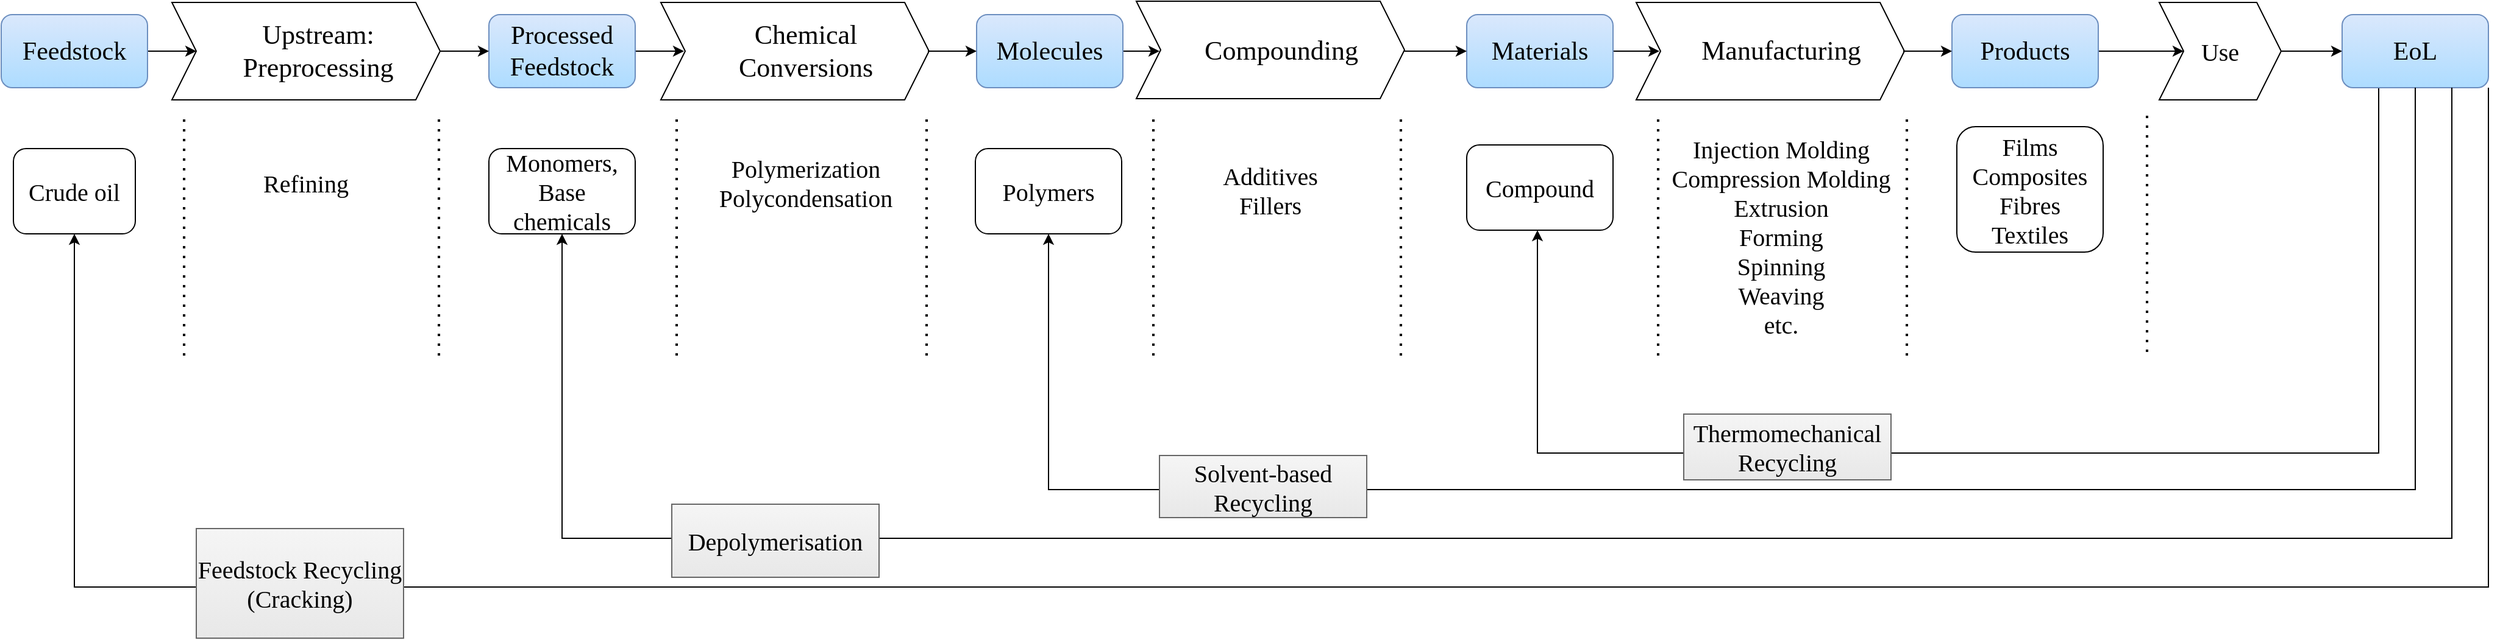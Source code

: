 <mxfile version="26.0.5">
  <diagram name="Seite-1" id="RHk6YtNKrsqP3Cbn3scz">
    <mxGraphModel dx="1861" dy="1358" grid="1" gridSize="10" guides="0" tooltips="1" connect="1" arrows="1" fold="1" page="1" pageScale="1" pageWidth="1169" pageHeight="827" math="0" shadow="0">
      <root>
        <mxCell id="0" />
        <mxCell id="1" parent="0" />
        <mxCell id="TyCHVnKsmJeXHlTLCL_k-11" value="" style="edgeStyle=orthogonalEdgeStyle;rounded=0;orthogonalLoop=1;jettySize=auto;html=1;" parent="1" source="TyCHVnKsmJeXHlTLCL_k-1" target="TyCHVnKsmJeXHlTLCL_k-6" edge="1">
          <mxGeometry relative="1" as="geometry" />
        </mxCell>
        <mxCell id="TyCHVnKsmJeXHlTLCL_k-1" value="Feedstock" style="rounded=1;whiteSpace=wrap;html=1;fontSize=21;fontFamily=Rubik light;fillColor=#DAE8FC;strokeColor=#6c8ebf;gradientColor=#ADDCFF;" parent="1" vertex="1">
          <mxGeometry x="40" y="160" width="120" height="60" as="geometry" />
        </mxCell>
        <mxCell id="TyCHVnKsmJeXHlTLCL_k-14" value="" style="edgeStyle=orthogonalEdgeStyle;rounded=0;orthogonalLoop=1;jettySize=auto;html=1;" parent="1" source="TyCHVnKsmJeXHlTLCL_k-2" target="TyCHVnKsmJeXHlTLCL_k-8" edge="1">
          <mxGeometry relative="1" as="geometry" />
        </mxCell>
        <mxCell id="TyCHVnKsmJeXHlTLCL_k-2" value="Processed Feedstock" style="rounded=1;whiteSpace=wrap;html=1;fontSize=21;fontFamily=Rubik light;fillColor=#DAE8FC;strokeColor=#6c8ebf;gradientColor=#ADDCFF;" parent="1" vertex="1">
          <mxGeometry x="440" y="160" width="120" height="60" as="geometry" />
        </mxCell>
        <mxCell id="TyCHVnKsmJeXHlTLCL_k-15" value="" style="edgeStyle=orthogonalEdgeStyle;rounded=0;orthogonalLoop=1;jettySize=auto;html=1;" parent="1" source="TyCHVnKsmJeXHlTLCL_k-3" target="TyCHVnKsmJeXHlTLCL_k-9" edge="1">
          <mxGeometry relative="1" as="geometry" />
        </mxCell>
        <mxCell id="TyCHVnKsmJeXHlTLCL_k-3" value="Molecules" style="rounded=1;whiteSpace=wrap;html=1;fontSize=21;fontFamily=Rubik light;fillColor=#DAE8FC;strokeColor=#6c8ebf;gradientColor=#ADDCFF;" parent="1" vertex="1">
          <mxGeometry x="840" y="160" width="120" height="60" as="geometry" />
        </mxCell>
        <mxCell id="TyCHVnKsmJeXHlTLCL_k-17" value="" style="edgeStyle=orthogonalEdgeStyle;rounded=0;orthogonalLoop=1;jettySize=auto;html=1;" parent="1" source="TyCHVnKsmJeXHlTLCL_k-4" target="TyCHVnKsmJeXHlTLCL_k-10" edge="1">
          <mxGeometry relative="1" as="geometry" />
        </mxCell>
        <mxCell id="TyCHVnKsmJeXHlTLCL_k-4" value="Materials" style="rounded=1;whiteSpace=wrap;html=1;fontSize=21;fontFamily=Rubik light;fillColor=#DAE8FC;strokeColor=#6c8ebf;gradientColor=#ADDCFF;" parent="1" vertex="1">
          <mxGeometry x="1242" y="160" width="120" height="60" as="geometry" />
        </mxCell>
        <mxCell id="TyCHVnKsmJeXHlTLCL_k-45" value="" style="edgeStyle=orthogonalEdgeStyle;rounded=0;orthogonalLoop=1;jettySize=auto;html=1;fontFamily=Rubik light;fontSize=20;fontColor=default;" parent="1" source="TyCHVnKsmJeXHlTLCL_k-5" target="TyCHVnKsmJeXHlTLCL_k-44" edge="1">
          <mxGeometry relative="1" as="geometry" />
        </mxCell>
        <mxCell id="TyCHVnKsmJeXHlTLCL_k-5" value="Products" style="rounded=1;whiteSpace=wrap;html=1;fontSize=21;fontFamily=Rubik light;fillColor=#DAE8FC;strokeColor=#6c8ebf;gradientColor=#ADDCFF;" parent="1" vertex="1">
          <mxGeometry x="1640" y="160" width="120" height="60" as="geometry" />
        </mxCell>
        <mxCell id="TyCHVnKsmJeXHlTLCL_k-12" value="" style="edgeStyle=orthogonalEdgeStyle;rounded=0;orthogonalLoop=1;jettySize=auto;html=1;" parent="1" source="TyCHVnKsmJeXHlTLCL_k-6" target="TyCHVnKsmJeXHlTLCL_k-2" edge="1">
          <mxGeometry relative="1" as="geometry" />
        </mxCell>
        <mxCell id="TyCHVnKsmJeXHlTLCL_k-6" value="Upstream: Preprocessing" style="text;html=1;align=center;verticalAlign=middle;whiteSpace=wrap;rounded=0;fontSize=22;fontFamily=Rubik light;" parent="1" vertex="1">
          <mxGeometry x="200" y="170" width="200" height="40" as="geometry" />
        </mxCell>
        <mxCell id="TyCHVnKsmJeXHlTLCL_k-13" value="" style="edgeStyle=orthogonalEdgeStyle;rounded=0;orthogonalLoop=1;jettySize=auto;html=1;" parent="1" source="TyCHVnKsmJeXHlTLCL_k-8" target="TyCHVnKsmJeXHlTLCL_k-3" edge="1">
          <mxGeometry relative="1" as="geometry" />
        </mxCell>
        <mxCell id="TyCHVnKsmJeXHlTLCL_k-8" value="Chemical Conversions" style="text;html=1;align=center;verticalAlign=middle;whiteSpace=wrap;rounded=0;fontSize=22;fontFamily=Rubik light;" parent="1" vertex="1">
          <mxGeometry x="600" y="170" width="200" height="40" as="geometry" />
        </mxCell>
        <mxCell id="TyCHVnKsmJeXHlTLCL_k-16" value="" style="edgeStyle=orthogonalEdgeStyle;rounded=0;orthogonalLoop=1;jettySize=auto;html=1;" parent="1" source="TyCHVnKsmJeXHlTLCL_k-9" target="TyCHVnKsmJeXHlTLCL_k-4" edge="1">
          <mxGeometry relative="1" as="geometry" />
        </mxCell>
        <mxCell id="TyCHVnKsmJeXHlTLCL_k-9" value="Compounding" style="text;html=1;align=center;verticalAlign=middle;whiteSpace=wrap;rounded=0;fontSize=22;fontFamily=Rubik light;" parent="1" vertex="1">
          <mxGeometry x="990" y="170" width="200" height="40" as="geometry" />
        </mxCell>
        <mxCell id="TyCHVnKsmJeXHlTLCL_k-18" value="" style="edgeStyle=orthogonalEdgeStyle;rounded=0;orthogonalLoop=1;jettySize=auto;html=1;" parent="1" source="TyCHVnKsmJeXHlTLCL_k-10" target="TyCHVnKsmJeXHlTLCL_k-5" edge="1">
          <mxGeometry relative="1" as="geometry" />
        </mxCell>
        <mxCell id="TyCHVnKsmJeXHlTLCL_k-10" value="Manufacturing" style="text;html=1;align=center;verticalAlign=middle;whiteSpace=wrap;rounded=0;fontSize=22;fontFamily=Rubik light;" parent="1" vertex="1">
          <mxGeometry x="1400" y="170" width="200" height="40" as="geometry" />
        </mxCell>
        <mxCell id="TyCHVnKsmJeXHlTLCL_k-20" value="Crude oil" style="text;html=1;align=center;verticalAlign=middle;whiteSpace=wrap;rounded=1;fontFamily=Rubik light;fontSize=20;strokeColor=default;" parent="1" vertex="1">
          <mxGeometry x="50" y="270" width="100" height="70" as="geometry" />
        </mxCell>
        <mxCell id="TyCHVnKsmJeXHlTLCL_k-21" value="Monomers, Base chemicals" style="text;html=1;align=center;verticalAlign=middle;whiteSpace=wrap;rounded=1;fontFamily=Rubik light;fontSize=20;fillColor=default;strokeColor=default;" parent="1" vertex="1">
          <mxGeometry x="440" y="270" width="120" height="70" as="geometry" />
        </mxCell>
        <mxCell id="TyCHVnKsmJeXHlTLCL_k-22" value="Refining" style="text;html=1;align=center;verticalAlign=middle;whiteSpace=wrap;rounded=0;fontSize=20;fontFamily=Rubik light;" parent="1" vertex="1">
          <mxGeometry x="190" y="278" width="200" height="40" as="geometry" />
        </mxCell>
        <mxCell id="TyCHVnKsmJeXHlTLCL_k-23" value="Polymers" style="text;html=1;align=center;verticalAlign=middle;whiteSpace=wrap;rounded=1;fontFamily=Rubik light;fontSize=20;strokeColor=default;" parent="1" vertex="1">
          <mxGeometry x="839" y="270" width="120" height="70" as="geometry" />
        </mxCell>
        <mxCell id="TyCHVnKsmJeXHlTLCL_k-24" value="Compound" style="text;html=1;align=center;verticalAlign=middle;whiteSpace=wrap;rounded=1;fontFamily=Rubik light;fontSize=20;strokeColor=default;" parent="1" vertex="1">
          <mxGeometry x="1242" y="267" width="120" height="70" as="geometry" />
        </mxCell>
        <mxCell id="TyCHVnKsmJeXHlTLCL_k-25" value="Films&lt;div&gt;Composites&lt;br&gt;&lt;div&gt;Fibres&lt;br&gt;&lt;div&gt;Textiles&lt;/div&gt;&lt;/div&gt;&lt;/div&gt;" style="text;html=1;align=center;verticalAlign=middle;whiteSpace=wrap;rounded=1;fontFamily=Rubik light;fontSize=20;strokeColor=default;" parent="1" vertex="1">
          <mxGeometry x="1644" y="252" width="120" height="103" as="geometry" />
        </mxCell>
        <mxCell id="TyCHVnKsmJeXHlTLCL_k-27" value="" style="shape=step;perimeter=stepPerimeter;whiteSpace=wrap;html=1;fixedSize=1;rounded=0;align=center;verticalAlign=middle;fontFamily=Rubik light;fontSize=20;fontColor=default;fillColor=none;gradientColor=none;" parent="1" vertex="1">
          <mxGeometry x="180" y="150" width="220" height="80" as="geometry" />
        </mxCell>
        <mxCell id="TyCHVnKsmJeXHlTLCL_k-29" value="" style="shape=step;perimeter=stepPerimeter;whiteSpace=wrap;html=1;fixedSize=1;rounded=0;align=center;verticalAlign=middle;fontFamily=Rubik light;fontSize=20;fontColor=default;fillColor=none;gradientColor=none;" parent="1" vertex="1">
          <mxGeometry x="581" y="150" width="220" height="80" as="geometry" />
        </mxCell>
        <mxCell id="TyCHVnKsmJeXHlTLCL_k-30" value="" style="shape=step;perimeter=stepPerimeter;whiteSpace=wrap;html=1;fixedSize=1;rounded=0;align=center;verticalAlign=middle;fontFamily=Rubik light;fontSize=20;fontColor=default;fillColor=none;gradientColor=none;" parent="1" vertex="1">
          <mxGeometry x="971" y="149" width="220" height="80" as="geometry" />
        </mxCell>
        <mxCell id="TyCHVnKsmJeXHlTLCL_k-31" value="" style="shape=step;perimeter=stepPerimeter;whiteSpace=wrap;html=1;fixedSize=1;rounded=0;align=center;verticalAlign=middle;fontFamily=Rubik light;fontSize=20;fontColor=default;fillColor=none;gradientColor=none;" parent="1" vertex="1">
          <mxGeometry x="1381" y="150" width="220" height="80" as="geometry" />
        </mxCell>
        <mxCell id="TyCHVnKsmJeXHlTLCL_k-32" value="" style="endArrow=none;dashed=1;html=1;dashPattern=1 3;strokeWidth=2;rounded=0;fontFamily=Rubik light;fontSize=20;fontColor=default;" parent="1" edge="1">
          <mxGeometry width="50" height="50" relative="1" as="geometry">
            <mxPoint x="190" y="440" as="sourcePoint" />
            <mxPoint x="190" y="240" as="targetPoint" />
          </mxGeometry>
        </mxCell>
        <mxCell id="TyCHVnKsmJeXHlTLCL_k-33" value="" style="endArrow=none;dashed=1;html=1;dashPattern=1 3;strokeWidth=2;rounded=0;fontFamily=Rubik light;fontSize=20;fontColor=default;" parent="1" edge="1">
          <mxGeometry width="50" height="50" relative="1" as="geometry">
            <mxPoint x="399" y="440" as="sourcePoint" />
            <mxPoint x="399" y="240" as="targetPoint" />
          </mxGeometry>
        </mxCell>
        <mxCell id="TyCHVnKsmJeXHlTLCL_k-34" value="" style="endArrow=none;dashed=1;html=1;dashPattern=1 3;strokeWidth=2;rounded=0;fontFamily=Rubik light;fontSize=20;fontColor=default;" parent="1" edge="1">
          <mxGeometry width="50" height="50" relative="1" as="geometry">
            <mxPoint x="594" y="440" as="sourcePoint" />
            <mxPoint x="594" y="240" as="targetPoint" />
          </mxGeometry>
        </mxCell>
        <mxCell id="TyCHVnKsmJeXHlTLCL_k-35" value="" style="endArrow=none;dashed=1;html=1;dashPattern=1 3;strokeWidth=2;rounded=0;fontFamily=Rubik light;fontSize=20;fontColor=default;" parent="1" edge="1">
          <mxGeometry width="50" height="50" relative="1" as="geometry">
            <mxPoint x="799" y="440" as="sourcePoint" />
            <mxPoint x="799" y="240" as="targetPoint" />
          </mxGeometry>
        </mxCell>
        <mxCell id="TyCHVnKsmJeXHlTLCL_k-36" value="" style="endArrow=none;dashed=1;html=1;dashPattern=1 3;strokeWidth=2;rounded=0;fontFamily=Rubik light;fontSize=20;fontColor=default;" parent="1" edge="1">
          <mxGeometry width="50" height="50" relative="1" as="geometry">
            <mxPoint x="985" y="440" as="sourcePoint" />
            <mxPoint x="985" y="240" as="targetPoint" />
          </mxGeometry>
        </mxCell>
        <mxCell id="TyCHVnKsmJeXHlTLCL_k-37" value="" style="endArrow=none;dashed=1;html=1;dashPattern=1 3;strokeWidth=2;rounded=0;fontFamily=Rubik light;fontSize=20;fontColor=default;" parent="1" edge="1">
          <mxGeometry width="50" height="50" relative="1" as="geometry">
            <mxPoint x="1188" y="440" as="sourcePoint" />
            <mxPoint x="1188" y="240" as="targetPoint" />
          </mxGeometry>
        </mxCell>
        <mxCell id="TyCHVnKsmJeXHlTLCL_k-38" value="" style="endArrow=none;dashed=1;html=1;dashPattern=1 3;strokeWidth=2;rounded=0;fontFamily=Rubik light;fontSize=20;fontColor=default;" parent="1" edge="1">
          <mxGeometry width="50" height="50" relative="1" as="geometry">
            <mxPoint x="1399" y="440" as="sourcePoint" />
            <mxPoint x="1399" y="240" as="targetPoint" />
          </mxGeometry>
        </mxCell>
        <mxCell id="TyCHVnKsmJeXHlTLCL_k-39" value="" style="endArrow=none;dashed=1;html=1;dashPattern=1 3;strokeWidth=2;rounded=0;fontFamily=Rubik light;fontSize=20;fontColor=default;" parent="1" edge="1">
          <mxGeometry width="50" height="50" relative="1" as="geometry">
            <mxPoint x="1603" y="440" as="sourcePoint" />
            <mxPoint x="1603" y="240" as="targetPoint" />
          </mxGeometry>
        </mxCell>
        <mxCell id="TyCHVnKsmJeXHlTLCL_k-40" value="Polymerization&lt;div&gt;Polycondensation&lt;/div&gt;" style="text;html=1;align=center;verticalAlign=middle;whiteSpace=wrap;rounded=0;fontSize=20;fontFamily=Rubik light;" parent="1" vertex="1">
          <mxGeometry x="600" y="278" width="200" height="40" as="geometry" />
        </mxCell>
        <mxCell id="TyCHVnKsmJeXHlTLCL_k-41" value="Additives&lt;div&gt;Fillers&lt;/div&gt;" style="text;html=1;align=center;verticalAlign=middle;whiteSpace=wrap;rounded=0;fontSize=20;fontFamily=Rubik light;" parent="1" vertex="1">
          <mxGeometry x="981" y="284" width="200" height="40" as="geometry" />
        </mxCell>
        <mxCell id="TyCHVnKsmJeXHlTLCL_k-42" value="Injection Molding&lt;div&gt;Compression Molding&lt;br&gt;&lt;div&gt;Extrusion&lt;/div&gt;&lt;div&gt;Forming&lt;/div&gt;&lt;div&gt;Spinning&lt;/div&gt;&lt;div&gt;Weaving&lt;/div&gt;&lt;/div&gt;&lt;div&gt;etc.&lt;/div&gt;" style="text;html=1;align=center;verticalAlign=middle;whiteSpace=wrap;rounded=0;fontSize=20;fontFamily=Rubik light;" parent="1" vertex="1">
          <mxGeometry x="1400" y="320" width="200" height="43" as="geometry" />
        </mxCell>
        <mxCell id="TyCHVnKsmJeXHlTLCL_k-50" value="" style="edgeStyle=orthogonalEdgeStyle;rounded=0;orthogonalLoop=1;jettySize=auto;html=1;fontFamily=Rubik light;fontSize=20;fontColor=default;exitX=0.25;exitY=1;exitDx=0;exitDy=0;" parent="1" source="TyCHVnKsmJeXHlTLCL_k-43" target="TyCHVnKsmJeXHlTLCL_k-24" edge="1">
          <mxGeometry relative="1" as="geometry">
            <mxPoint x="1300" y="380" as="targetPoint" />
            <Array as="points">
              <mxPoint x="1990" y="520" />
              <mxPoint x="1300" y="520" />
            </Array>
          </mxGeometry>
        </mxCell>
        <mxCell id="TyCHVnKsmJeXHlTLCL_k-43" value="EoL" style="rounded=1;whiteSpace=wrap;html=1;fontSize=21;fontFamily=Rubik light;fillColor=#DAE8FC;strokeColor=#6c8ebf;gradientColor=#ADDCFF;" parent="1" vertex="1">
          <mxGeometry x="1960" y="160" width="120" height="60" as="geometry" />
        </mxCell>
        <mxCell id="TyCHVnKsmJeXHlTLCL_k-46" value="" style="edgeStyle=orthogonalEdgeStyle;rounded=0;orthogonalLoop=1;jettySize=auto;html=1;fontFamily=Rubik light;fontSize=20;fontColor=default;" parent="1" source="TyCHVnKsmJeXHlTLCL_k-44" target="TyCHVnKsmJeXHlTLCL_k-43" edge="1">
          <mxGeometry relative="1" as="geometry" />
        </mxCell>
        <mxCell id="TyCHVnKsmJeXHlTLCL_k-44" value="Use" style="shape=step;perimeter=stepPerimeter;whiteSpace=wrap;html=1;fixedSize=1;rounded=0;align=center;verticalAlign=middle;fontFamily=Rubik light;fontSize=20;fontColor=default;fillColor=none;gradientColor=none;" parent="1" vertex="1">
          <mxGeometry x="1810" y="150" width="100" height="80" as="geometry" />
        </mxCell>
        <mxCell id="TyCHVnKsmJeXHlTLCL_k-47" value="" style="endArrow=none;dashed=1;html=1;dashPattern=1 3;strokeWidth=2;rounded=0;fontFamily=Rubik light;fontSize=20;fontColor=default;" parent="1" edge="1">
          <mxGeometry width="50" height="50" relative="1" as="geometry">
            <mxPoint x="1800" y="437" as="sourcePoint" />
            <mxPoint x="1800" y="237" as="targetPoint" />
          </mxGeometry>
        </mxCell>
        <mxCell id="TyCHVnKsmJeXHlTLCL_k-51" value="" style="edgeStyle=orthogonalEdgeStyle;rounded=0;orthogonalLoop=1;jettySize=auto;html=1;fontFamily=Rubik light;fontSize=20;fontColor=default;exitX=0.5;exitY=1;exitDx=0;exitDy=0;entryX=0.5;entryY=1;entryDx=0;entryDy=0;" parent="1" source="TyCHVnKsmJeXHlTLCL_k-43" target="TyCHVnKsmJeXHlTLCL_k-23" edge="1">
          <mxGeometry relative="1" as="geometry">
            <mxPoint x="2000" y="230" as="sourcePoint" />
            <mxPoint x="1310" y="390" as="targetPoint" />
            <Array as="points">
              <mxPoint x="2020" y="550" />
              <mxPoint x="899" y="550" />
            </Array>
          </mxGeometry>
        </mxCell>
        <mxCell id="TyCHVnKsmJeXHlTLCL_k-52" value="" style="edgeStyle=orthogonalEdgeStyle;rounded=0;orthogonalLoop=1;jettySize=auto;html=1;fontFamily=Rubik light;fontSize=20;fontColor=default;exitX=0.75;exitY=1;exitDx=0;exitDy=0;entryX=0.5;entryY=1;entryDx=0;entryDy=0;" parent="1" source="TyCHVnKsmJeXHlTLCL_k-43" target="TyCHVnKsmJeXHlTLCL_k-21" edge="1">
          <mxGeometry relative="1" as="geometry">
            <mxPoint x="2030" y="230" as="sourcePoint" />
            <mxPoint x="909" y="365" as="targetPoint" />
            <Array as="points">
              <mxPoint x="2050" y="590" />
              <mxPoint x="500" y="590" />
            </Array>
          </mxGeometry>
        </mxCell>
        <mxCell id="TyCHVnKsmJeXHlTLCL_k-54" value="" style="edgeStyle=orthogonalEdgeStyle;rounded=0;orthogonalLoop=1;jettySize=auto;html=1;fontFamily=Rubik light;fontSize=20;fontColor=default;exitX=1;exitY=1;exitDx=0;exitDy=0;entryX=0.5;entryY=1;entryDx=0;entryDy=0;" parent="1" source="TyCHVnKsmJeXHlTLCL_k-43" target="TyCHVnKsmJeXHlTLCL_k-20" edge="1">
          <mxGeometry relative="1" as="geometry">
            <mxPoint x="2060" y="230" as="sourcePoint" />
            <mxPoint x="510" y="365" as="targetPoint" />
            <Array as="points">
              <mxPoint x="2080" y="630" />
              <mxPoint x="100" y="630" />
            </Array>
          </mxGeometry>
        </mxCell>
        <mxCell id="TyCHVnKsmJeXHlTLCL_k-56" value="Feedstock Recycling (Cracking)" style="text;html=1;align=center;verticalAlign=middle;whiteSpace=wrap;rounded=0;fontFamily=Rubik light;fontSize=20;fillColor=#f5f5f5;gradientColor=#E8E8E8;strokeColor=#666666;" parent="1" vertex="1">
          <mxGeometry x="200" y="582" width="170" height="90" as="geometry" />
        </mxCell>
        <mxCell id="TyCHVnKsmJeXHlTLCL_k-57" value="Depolymerisation&lt;span style=&quot;color: rgba(0, 0, 0, 0); font-family: monospace; font-size: 0px; text-align: start; text-wrap: nowrap;&quot;&gt;%3CmxGraphModel%3E%3Croot%3E%3CmxCell%20id%3D%220%22%2F%3E%3CmxCell%20id%3D%221%22%20parent%3D%220%22%2F%3E%3CmxCell%20id%3D%222%22%20value%3D%22Feedstock%20Recycling%20(Cracking)%22%20style%3D%22text%3Bhtml%3D1%3Balign%3Dcenter%3BverticalAlign%3Dmiddle%3BwhiteSpace%3Dwrap%3Brounded%3D0%3BfontFamily%3DRubik%20light%3BfontSize%3D20%3BfillColor%3D%23f5f5f5%3BgradientColor%3D%23E8E8E8%3BstrokeColor%3D%23666666%3B%22%20vertex%3D%221%22%20parent%3D%221%22%3E%3CmxGeometry%20x%3D%22300%22%20y%3D%22550%22%20width%3D%22170%22%20height%3D%2290%22%20as%3D%22geometry%22%2F%3E%3C%2FmxCell%3E%3C%2Froot%3E%3C%2FmxGraphModel%3E&lt;/span&gt;" style="text;html=1;align=center;verticalAlign=middle;whiteSpace=wrap;rounded=0;fontFamily=Rubik light;fontSize=20;fillColor=#f5f5f5;gradientColor=#E8E8E8;strokeColor=#666666;" parent="1" vertex="1">
          <mxGeometry x="590" y="562" width="170" height="60" as="geometry" />
        </mxCell>
        <mxCell id="TyCHVnKsmJeXHlTLCL_k-58" value="Solvent-based Recycling" style="text;html=1;align=center;verticalAlign=middle;whiteSpace=wrap;rounded=0;fontFamily=Rubik light;fontSize=20;fillColor=#f5f5f5;gradientColor=#E8E8E8;strokeColor=#666666;" parent="1" vertex="1">
          <mxGeometry x="990" y="522" width="170" height="51" as="geometry" />
        </mxCell>
        <mxCell id="TyCHVnKsmJeXHlTLCL_k-59" value="Thermomechanical Recycling" style="text;html=1;align=center;verticalAlign=middle;whiteSpace=wrap;rounded=0;fontFamily=Rubik light;fontSize=20;fillColor=#f5f5f5;gradientColor=#E8E8E8;strokeColor=#666666;" parent="1" vertex="1">
          <mxGeometry x="1420" y="488" width="170" height="54" as="geometry" />
        </mxCell>
      </root>
    </mxGraphModel>
  </diagram>
</mxfile>
